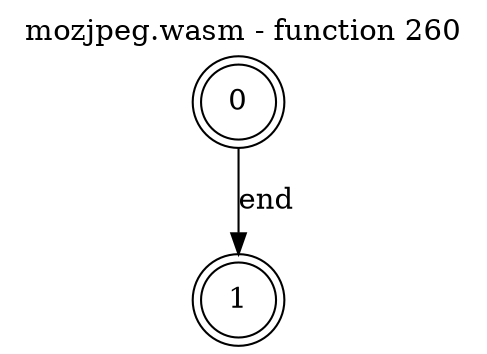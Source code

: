 digraph finite_state_machine {
    label = "mozjpeg.wasm - function 260"
    labelloc =  t
    labelfontsize = 16
    labelfontcolor = black
    labelfontname = "Helvetica"
    node [shape = doublecircle]; 0 1;
    node [shape = circle];
    0 -> 1[label="end"];
}
